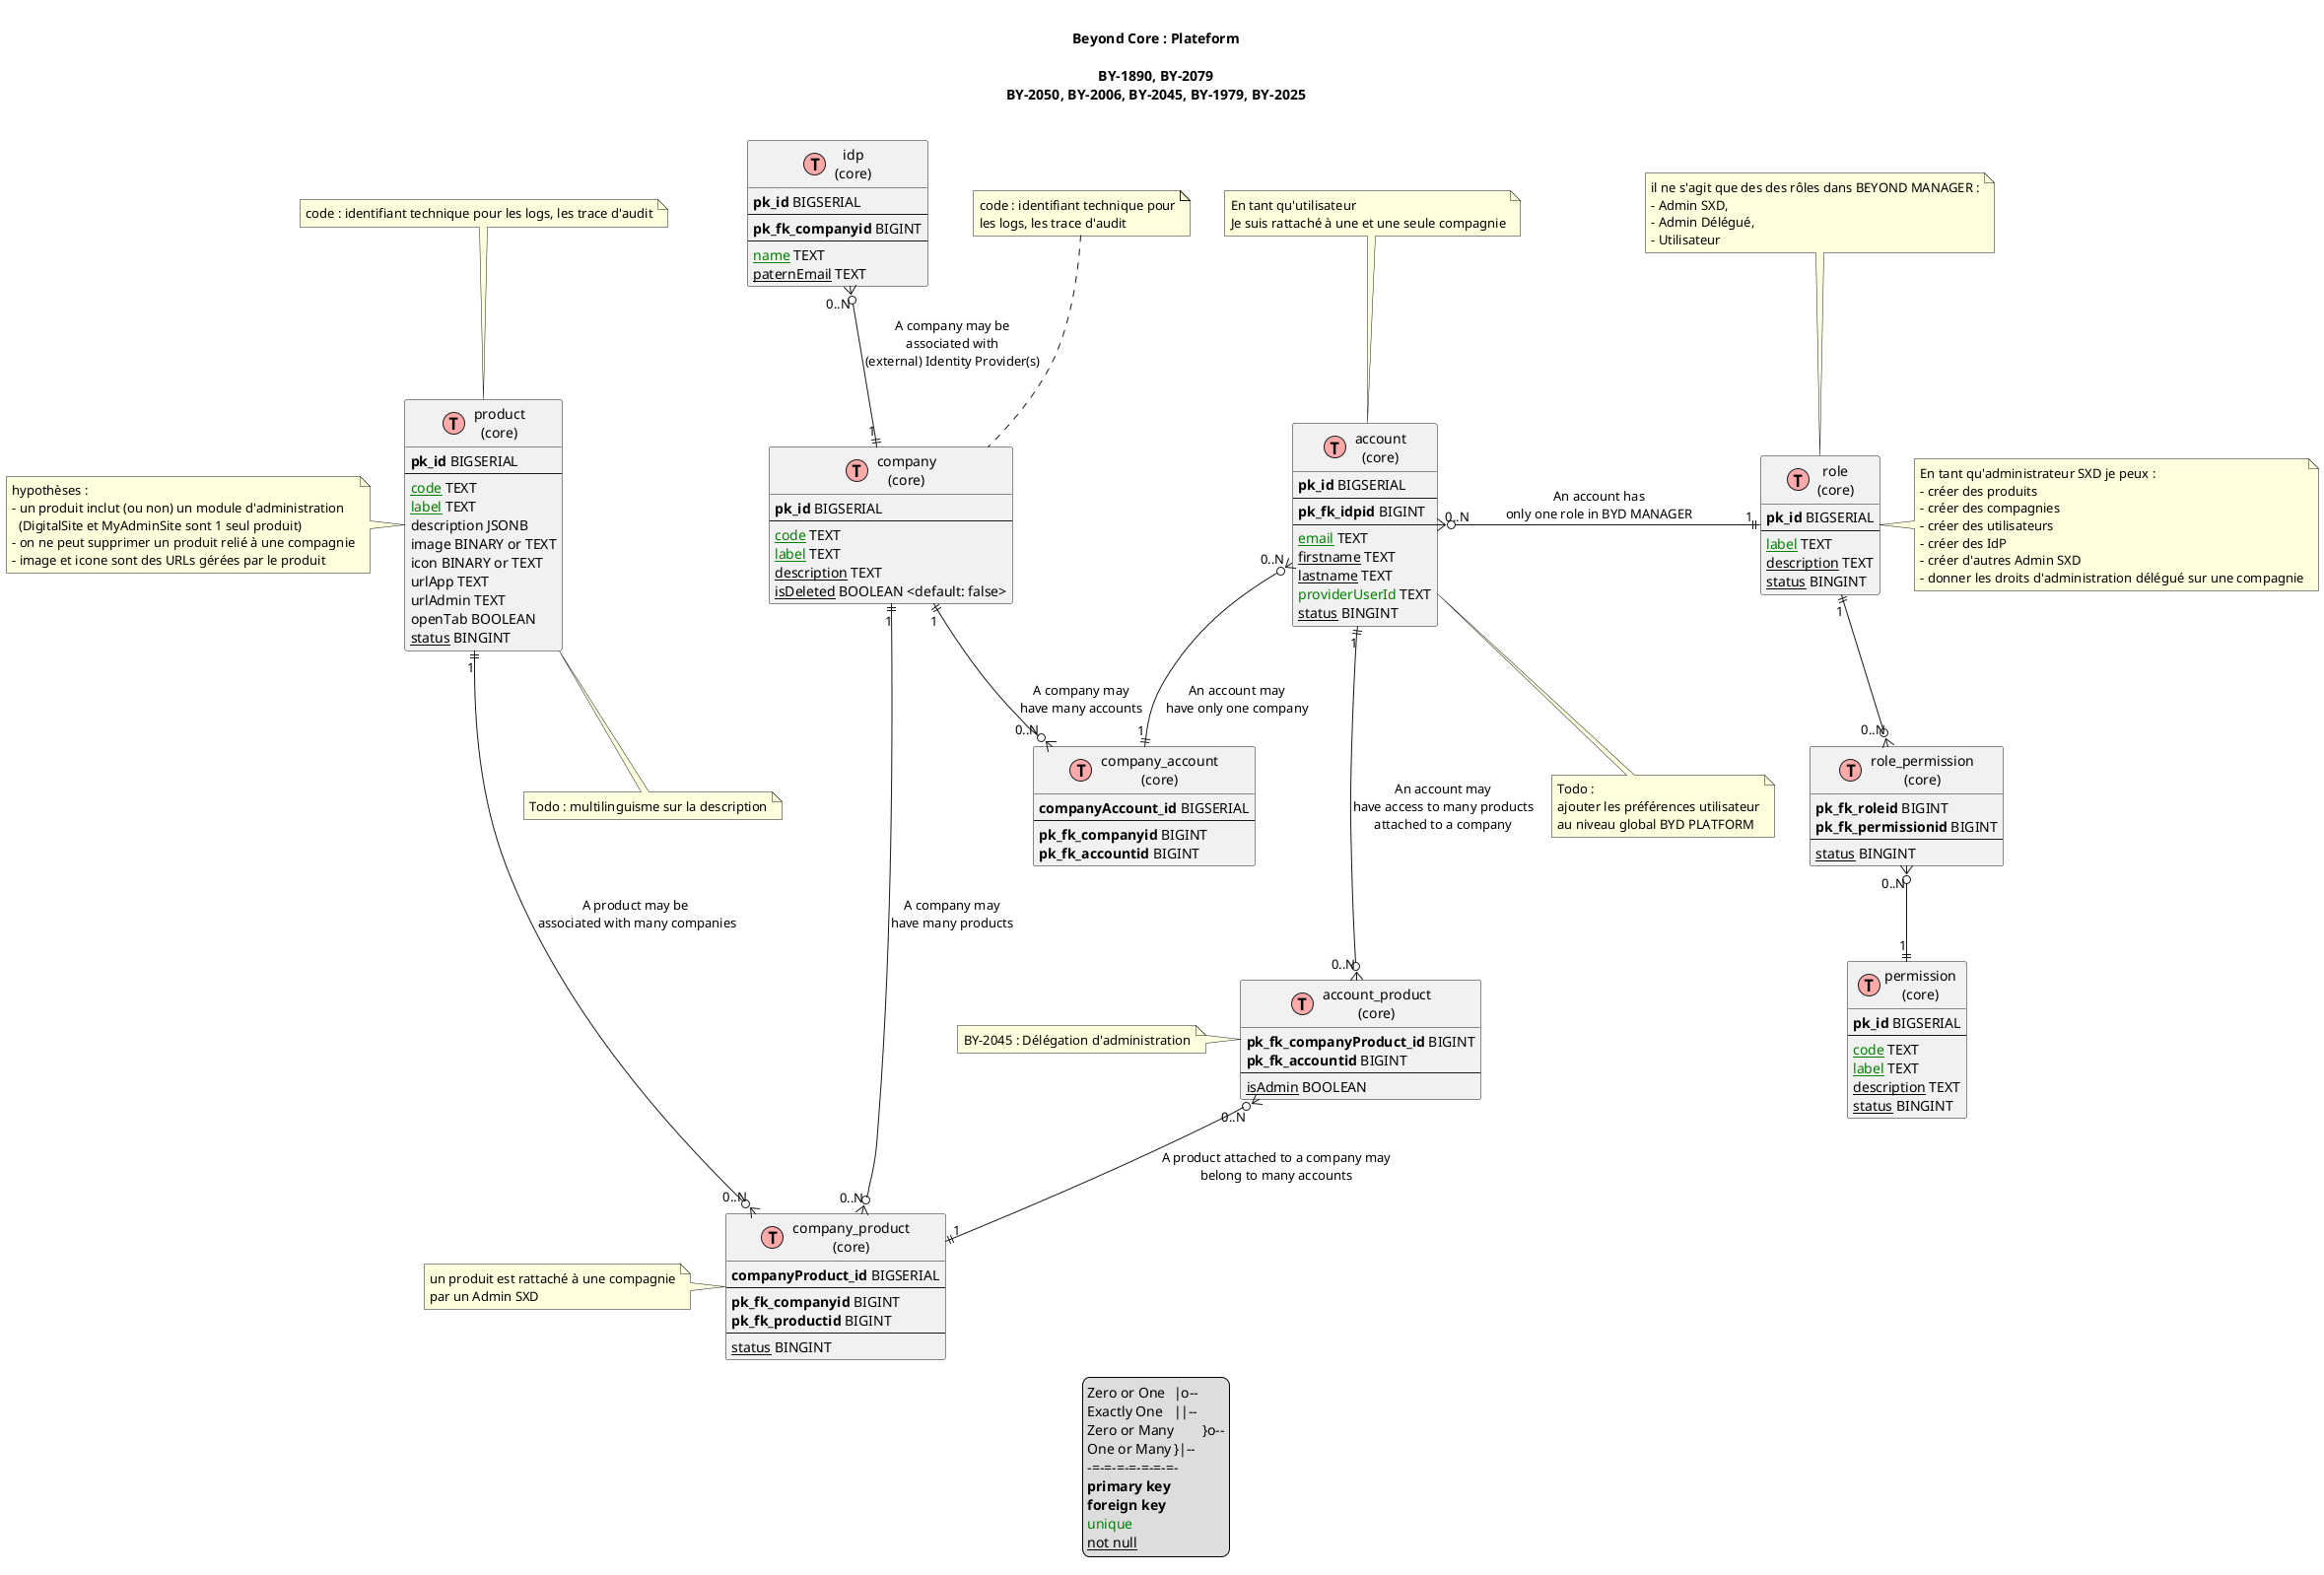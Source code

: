@startuml

title

Beyond Core : Plateform

BY-1890, BY-2079
BY-2050, BY-2006, BY-2045, BY-1979, BY-2025

end title

' hide the spot
' hide circle

' avoid problems with angled crows feet
' skinparam linetype ortho


' https://gist.github.com/QuantumGhost/0955a45383a0b6c0bc24f9654b3cb561

' uncomment the line below if you're using computer with a retina display
' skinparam dpi 300
!define Table(name,desc) class name as "desc" << (T,#FFAAAA) >>
' we use bold for primary key
' green color for unique
' and underscore for not_null
!define primary_key(x) <b>x</b>
!define foreign_key(x) <b>x</b>
!define unique(x) <color:green>x</color>
!define not_null(x) <u>x</u>
' other tags available:
' <i></i>
' <back:COLOR></color>, where color is a color name or html color code
' (#FFAACC)
' see: http://plantuml.com/classes.html#More
hide methods
hide stereotypes

' disposition du diagramme

Table(idp, "idp\n(core)") {
  primary_key(pk_id) BIGSERIAL
  ---
  foreign_key(pk_fk_companyid) BIGINT
  ---
  not_null(unique(name)) TEXT
  not_null(paternEmail) TEXT
}

Table(account, "account\n(core)") {
primary_key(pk_id) BIGSERIAL
---
'foreign_key(pk_fk_companyid) BIGINT
foreign_key(pk_fk_idpid) BIGINT
---
not_null(unique(email)) TEXT
not_null(firstname) TEXT
not_null(lastname) TEXT
unique(providerUserId) TEXT
not_null(status) BINGINT
'not_null(isAdminSXD) BOOLEAN
}
note top of account
  En tant qu'utilisateur
  Je suis rattaché à une et une seule compagnie
end note
note bottom of account
  Todo :
  ajouter les préférences utilisateur
  au niveau global BYD PLATFORM
end note

Table(company, "company\n(core)") {
  primary_key(pk_id) BIGSERIAL
  ---
  not_null(unique(code)) TEXT
  not_null(unique(label)) TEXT
  not_null(description) TEXT
  not_null(isDeleted) BOOLEAN <default: false>
  'not_null(isSuperAdmin) BOOLEAN <default: false>
}
note top of company
  code : identifiant technique pour
  les logs, les trace d'audit
end note

Table(product, "product\n(core)") {
  primary_key(pk_id) BIGSERIAL
  ---
  'foreign_key(pk_fk_companyid) BIGINT
  '---
  not_null(unique(code)) TEXT
  not_null(unique(label)) TEXT
  description JSONB
  'isAdministrationApp BOOLEAN
  image BINARY or TEXT
  icon BINARY or TEXT
  urlApp TEXT
  urlAdmin TEXT
  openTab BOOLEAN
  not_null(status) BINGINT
}
note top of product
  code : identifiant technique pour les logs, les trace d'audit
end note
note left of product
  hypothèses :
  - un produit inclut (ou non) un module d'administration
    (DigitalSite et MyAdminSite sont 1 seul produit)
  - on ne peut supprimer un produit relié à une compagnie
  - image et icone sont des URLs gérées par le produit
end note
note bottom of product
  Todo : multilinguisme sur la description
end note

product -right[hidden]- company
company -right[hidden]- account
idp -down[hidden]- company

Table(companyProduct, "company_product\n(core)") {
  primary_key(companyProduct_id) BIGSERIAL
  ---
  foreign_key(pk_fk_companyid) BIGINT
  foreign_key(pk_fk_productid) BIGINT
  ---
  not_null(status) BINGINT
}
note left of companyProduct
  un produit est rattaché à une compagnie
  par un Admin SXD
end note

Table(companyAccount, "company_account\n(core)") {
  primary_key(companyAccount_id) BIGSERIAL
  ---
  foreign_key(pk_fk_companyid) BIGINT
  foreign_key(pk_fk_accountid) BIGINT
  '---
  'not_null(isAdmin) BOOLEAN
}

Table(accountProduct, "account_product\n(core)") {
  foreign_key(pk_fk_companyProduct_id) BIGINT
  foreign_key(pk_fk_accountid) BIGINT
  ---
  not_null(isAdmin) BOOLEAN
  'not_null(status) BINGINT
}
note left
  BY-2045 : Délégation d'administration
end note

Table(role, "role\n(core)") {
  primary_key(pk_id) BIGSERIAL
  ---
  not_null(unique(label)) TEXT
  not_null(description) TEXT
  not_null(status) BINGINT
}
note top of role
  il ne s'agit que des des rôles dans BEYOND MANAGER :
  - Admin SXD,
  - Admin Délégué,
  - Utilisateur
end note
note right of role
  En tant qu'administrateur SXD je peux :
  - créer des produits
  - créer des compagnies
  - créer des utilisateurs
  - créer des IdP
  - créer d'autres Admin SXD
  - donner les droits d'administration délégué sur une compagnie
end note

Table(permission, "permission\n(core)") {
  primary_key(pk_id) BIGSERIAL
  ---
  not_null(unique(code)) TEXT
  not_null(unique(label)) TEXT
  not_null(description) TEXT
  not_null(status) BINGINT
}

Table(rolePermission, "role_permission\n(core)") {
  foreign_key(pk_fk_roleid) BIGINT
  foreign_key(pk_fk_permissionid) BIGINT
  ---
  not_null(status) BINGINT
}
'Table(companyRoleAccount, "company_role_account\n(core)") {
'  foreign_key(pk_fk_roleid) BIGINT
'  foreign_key(pk_fk_company) BIGINT
'  foreign_key(pk_fk_accountid) BIGINT
'  ---
'  not_null(status) BINGINT
'}

product -down[hidden]- companyProduct
company -down[hidden]- companyProduct
'companyProduct -right[hidden]- accountProduct


' relationships
'companyProduct "0..N" }o--up--|| "1" product: A product may be \nassociated with many companies
'companyProduct "0..N" }o--|| "1" product: A product may be \nassociated with many companies
product "1" ||--o{ "0..N" companyProduct: A product may be \nassociated with many companies
'companyProduct "0..N" }o--up--|| "1" company: A company may\nhave many products
'companyProduct "0..N" }o--|| "1" company: A company may\nhave many products
company "1" ||--o{ "0..N" companyProduct: A company may\nhave many products

account "1" ||-down--o{ "0..N" accountProduct: An account may\nhave access to many products\nattached to a company
accountProduct "0..N" }o--|| "1" companyProduct: A product attached to a company may\nbelong to many accounts

' company
company "1" ||-down-o{ "0..N" companyAccount: A company may\nhave many accounts
companyAccount "1" ||-up-o{ "0..N" account: An account may\nhave only one company

' company .[hidden].> companyRoleAccount
account "0..N" }o-right-|| "1" role: An account has\nonly one role in BYD MANAGER 

' companyAccount -[hidden]-> companyRoleAccount
role "1" ||-down-o{ "0..N" rolePermission
rolePermission "0..N" }o-down-|| "1" permission

idp "0..N" }o-down-|| "1" company: A company may be\nassociated with\n(external) Identity Provider(s)

legend bottom
  Zero or One	|o--
  Exactly One	||--
  Zero or Many	}o--
  One or Many	}|--
  -=-=-=-=-=-=-=-
  primary_key("primary key")
  foreign_key("foreign key")
  unique(unique)
  not_null("not null")
endlegend

@enduml
